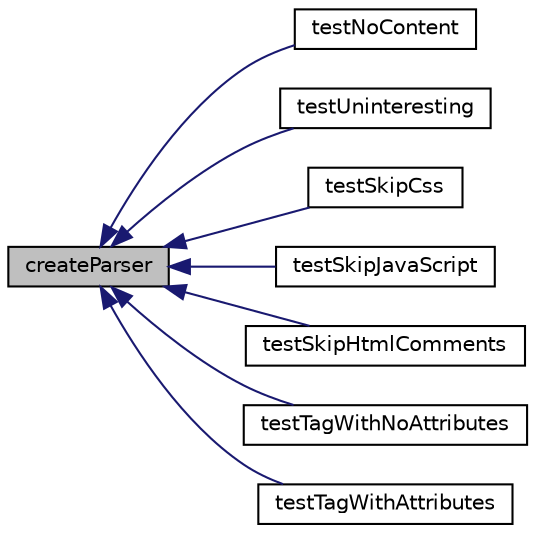 digraph "createParser"
{
  edge [fontname="Helvetica",fontsize="10",labelfontname="Helvetica",labelfontsize="10"];
  node [fontname="Helvetica",fontsize="10",shape=record];
  rankdir="LR";
  Node1 [label="createParser",height=0.2,width=0.4,color="black", fillcolor="grey75", style="filled" fontcolor="black"];
  Node1 -> Node2 [dir="back",color="midnightblue",fontsize="10",style="solid",fontname="Helvetica"];
  Node2 [label="testNoContent",height=0.2,width=0.4,color="black", fillcolor="white", style="filled",URL="$class_test_of_simple_html_lexer.html#a8be45d5de7a595450aef909ffa33d654"];
  Node1 -> Node3 [dir="back",color="midnightblue",fontsize="10",style="solid",fontname="Helvetica"];
  Node3 [label="testUninteresting",height=0.2,width=0.4,color="black", fillcolor="white", style="filled",URL="$class_test_of_simple_html_lexer.html#a2ad6fb2916f42ceea8a8ef7ff75aec3a"];
  Node1 -> Node4 [dir="back",color="midnightblue",fontsize="10",style="solid",fontname="Helvetica"];
  Node4 [label="testSkipCss",height=0.2,width=0.4,color="black", fillcolor="white", style="filled",URL="$class_test_of_simple_html_lexer.html#a0c144619aeae47ceae0328cb631eca0f"];
  Node1 -> Node5 [dir="back",color="midnightblue",fontsize="10",style="solid",fontname="Helvetica"];
  Node5 [label="testSkipJavaScript",height=0.2,width=0.4,color="black", fillcolor="white", style="filled",URL="$class_test_of_simple_html_lexer.html#ab61943b185074ecc4babad7279c92b3b"];
  Node1 -> Node6 [dir="back",color="midnightblue",fontsize="10",style="solid",fontname="Helvetica"];
  Node6 [label="testSkipHtmlComments",height=0.2,width=0.4,color="black", fillcolor="white", style="filled",URL="$class_test_of_simple_html_lexer.html#aa882b8618d6668dfecc6311fa77c06c8"];
  Node1 -> Node7 [dir="back",color="midnightblue",fontsize="10",style="solid",fontname="Helvetica"];
  Node7 [label="testTagWithNoAttributes",height=0.2,width=0.4,color="black", fillcolor="white", style="filled",URL="$class_test_of_simple_html_lexer.html#a95ec416c38aaa7744d711261b54e5bc9"];
  Node1 -> Node8 [dir="back",color="midnightblue",fontsize="10",style="solid",fontname="Helvetica"];
  Node8 [label="testTagWithAttributes",height=0.2,width=0.4,color="black", fillcolor="white", style="filled",URL="$class_test_of_simple_html_lexer.html#a1ac894f50111e3fe055598e98b4dd603"];
}
